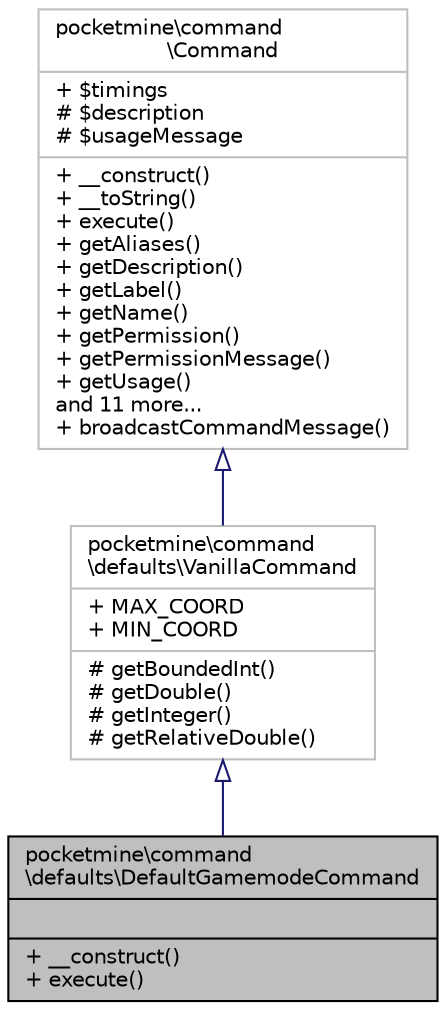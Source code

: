 digraph "pocketmine\command\defaults\DefaultGamemodeCommand"
{
 // INTERACTIVE_SVG=YES
 // LATEX_PDF_SIZE
  edge [fontname="Helvetica",fontsize="10",labelfontname="Helvetica",labelfontsize="10"];
  node [fontname="Helvetica",fontsize="10",shape=record];
  Node1 [label="{pocketmine\\command\l\\defaults\\DefaultGamemodeCommand\n||+ __construct()\l+ execute()\l}",height=0.2,width=0.4,color="black", fillcolor="grey75", style="filled", fontcolor="black",tooltip=" "];
  Node2 -> Node1 [dir="back",color="midnightblue",fontsize="10",style="solid",arrowtail="onormal",fontname="Helvetica"];
  Node2 [label="{pocketmine\\command\l\\defaults\\VanillaCommand\n|+ MAX_COORD\l+ MIN_COORD\l|# getBoundedInt()\l# getDouble()\l# getInteger()\l# getRelativeDouble()\l}",height=0.2,width=0.4,color="grey75", fillcolor="white", style="filled",URL="$d5/dfa/classpocketmine_1_1command_1_1defaults_1_1_vanilla_command.html",tooltip=" "];
  Node3 -> Node2 [dir="back",color="midnightblue",fontsize="10",style="solid",arrowtail="onormal",fontname="Helvetica"];
  Node3 [label="{pocketmine\\command\l\\Command\n|+ $timings\l# $description\l# $usageMessage\l|+ __construct()\l+ __toString()\l+ execute()\l+ getAliases()\l+ getDescription()\l+ getLabel()\l+ getName()\l+ getPermission()\l+ getPermissionMessage()\l+ getUsage()\land 11 more...\l+ broadcastCommandMessage()\l}",height=0.2,width=0.4,color="grey75", fillcolor="white", style="filled",URL="$d6/df1/classpocketmine_1_1command_1_1_command.html",tooltip=" "];
}
